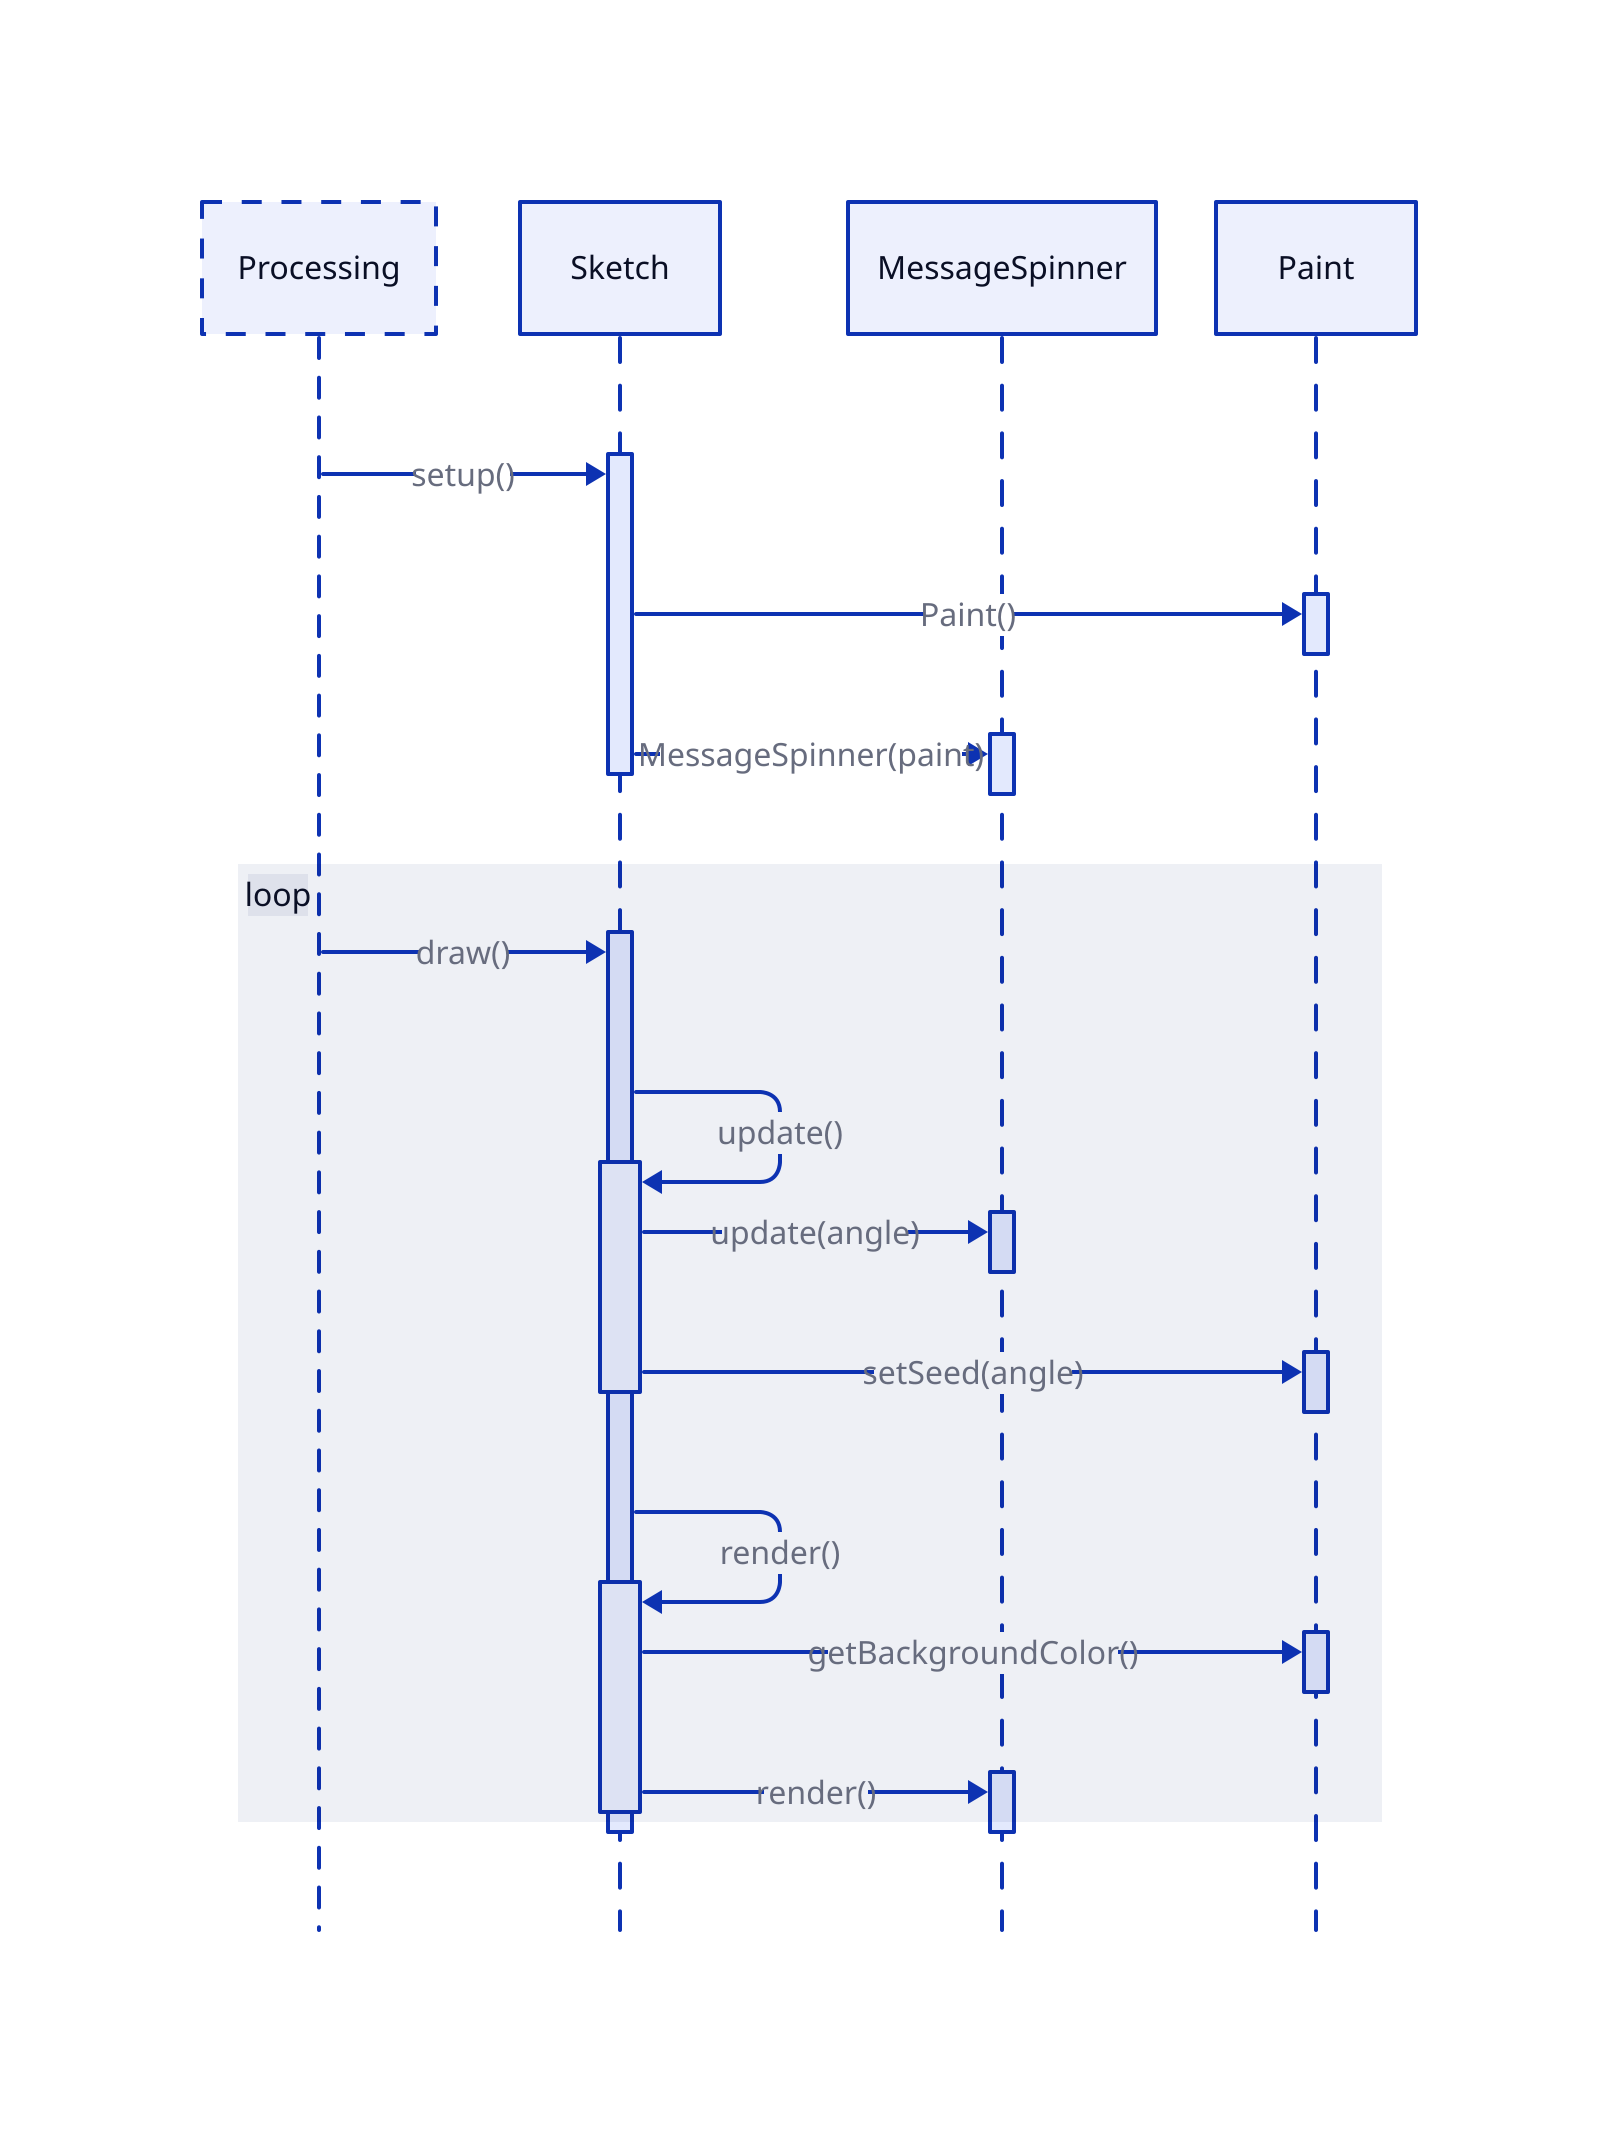 # generate png using:
# 
# d2 --layout=dagre  .\word_spin_sequence.d2 .\word_spin_sequence.png

shape: sequence_diagram
p: Processing
p.style.stroke-dash: 5
s: Sketch
ms: MessageSpinner
paint: Paint

p -> s.init: setup()

s.init -> paint.constructor: Paint()
s.init -> ms.constructor: MessageSpinner(paint)

loop: {
	p -> s.draw: draw()	
    s.draw -> s.draw.update : update()
	s.draw.update -> ms.update: update(angle)	
	s.draw.update -> paint.setSeed: setSeed(angle)	
    s.draw -> s.draw.render : render()
	s.draw.render -> paint.getBg: getBackgroundColor()
	s.draw.render -> ms.render: render()
}